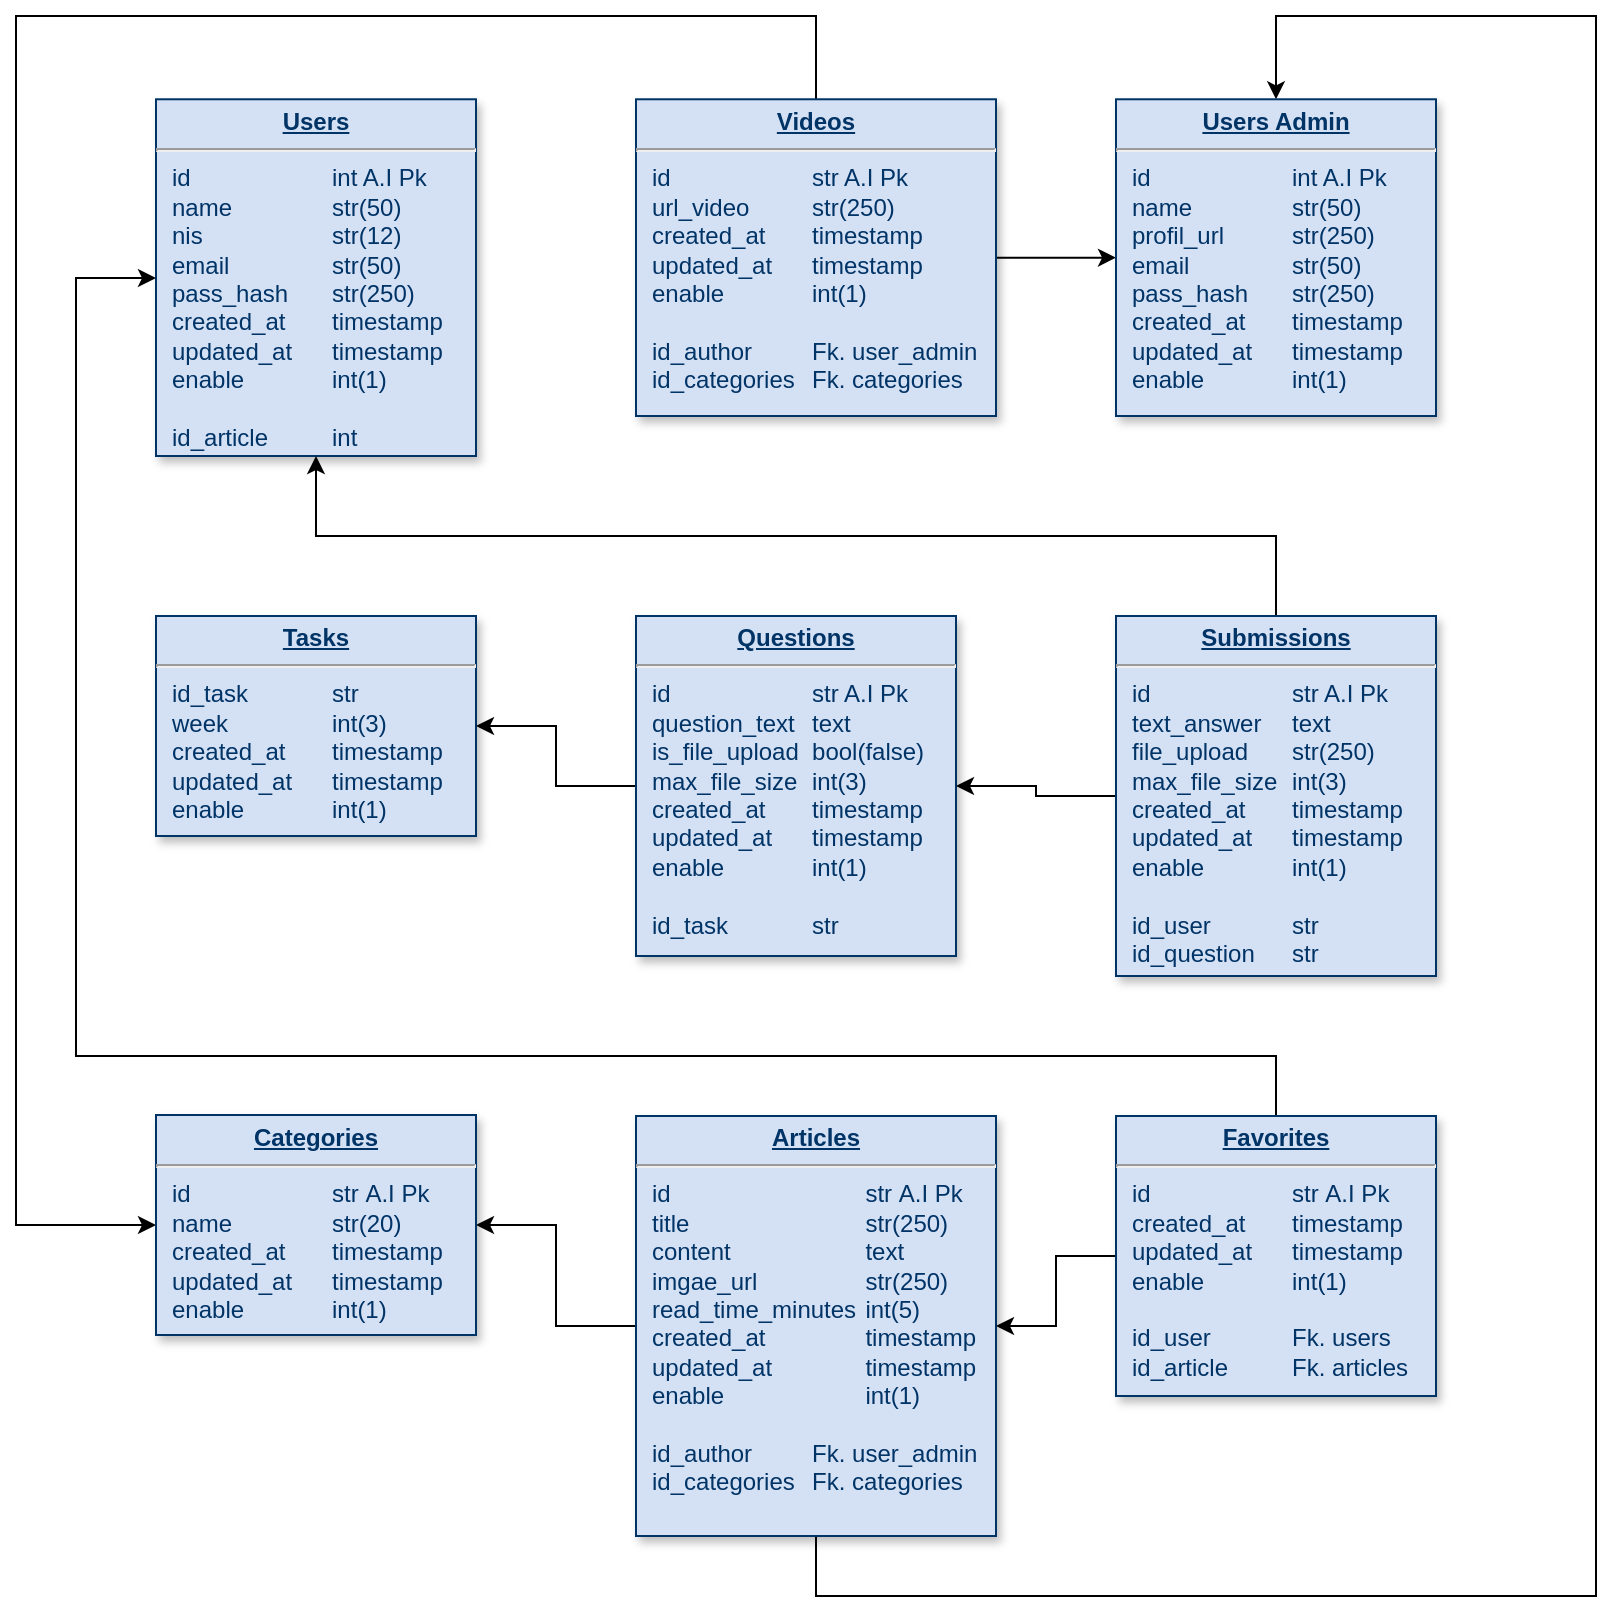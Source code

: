 <mxfile version="25.0.3">
  <diagram name="Page-1" id="efa7a0a1-bf9b-a30e-e6df-94a7791c09e9">
    <mxGraphModel dx="2252" dy="1950" grid="1" gridSize="10" guides="1" tooltips="1" connect="1" arrows="1" fold="1" page="1" pageScale="1" pageWidth="826" pageHeight="1169" background="none" math="0" shadow="0">
      <root>
        <mxCell id="0" />
        <mxCell id="1" parent="0" />
        <mxCell id="Mp_1kdGQOroQ1_aisuNr-124" style="edgeStyle=orthogonalEdgeStyle;rounded=0;orthogonalLoop=1;jettySize=auto;html=1;entryX=1;entryY=0.5;entryDx=0;entryDy=0;" edge="1" parent="1" source="21" target="Mp_1kdGQOroQ1_aisuNr-120">
          <mxGeometry relative="1" as="geometry" />
        </mxCell>
        <mxCell id="Mp_1kdGQOroQ1_aisuNr-127" style="edgeStyle=orthogonalEdgeStyle;rounded=0;orthogonalLoop=1;jettySize=auto;html=1;" edge="1" parent="1" source="21" target="Mp_1kdGQOroQ1_aisuNr-122">
          <mxGeometry relative="1" as="geometry">
            <Array as="points">
              <mxPoint x="370" y="770" />
              <mxPoint x="760" y="770" />
              <mxPoint x="760" y="-20" />
              <mxPoint x="600" y="-20" />
            </Array>
          </mxGeometry>
        </mxCell>
        <mxCell id="21" value="&lt;p style=&quot;margin: 0px; margin-top: 4px; text-align: center; text-decoration: underline;&quot;&gt;&lt;strong&gt;Articles&lt;/strong&gt;&lt;/p&gt;&lt;hr&gt;&lt;p style=&quot;margin: 0px; margin-left: 8px;&quot;&gt;id&lt;span style=&quot;white-space: pre;&quot;&gt;&#x9;&lt;/span&gt;&lt;span style=&quot;white-space: pre;&quot;&gt;&#x9;&lt;/span&gt;&lt;span style=&quot;white-space: pre;&quot;&gt;&#x9;&lt;span style=&quot;white-space: pre;&quot;&gt;&#x9;&lt;/span&gt;&lt;/span&gt;str&amp;nbsp;A.I Pk&lt;/p&gt;&lt;p style=&quot;margin: 0px; margin-left: 8px;&quot;&gt;title&lt;span style=&quot;white-space: pre;&quot;&gt;&#x9;&lt;/span&gt;&lt;span style=&quot;white-space: pre;&quot;&gt;&#x9;&lt;/span&gt;&lt;span style=&quot;white-space: pre;&quot;&gt;&#x9;&lt;span style=&quot;white-space: pre;&quot;&gt;&#x9;&lt;/span&gt;&lt;/span&gt;str(250)&lt;/p&gt;&lt;p style=&quot;margin: 0px; margin-left: 8px;&quot;&gt;content&lt;span style=&quot;white-space: pre;&quot;&gt;&#x9;&lt;/span&gt;&lt;span style=&quot;white-space: pre;&quot;&gt;&#x9;&lt;span style=&quot;white-space: pre;&quot;&gt;&#x9;&lt;/span&gt;&lt;/span&gt;text&lt;/p&gt;&lt;p style=&quot;margin: 0px; margin-left: 8px;&quot;&gt;imgae_url&lt;span style=&quot;white-space: pre;&quot;&gt;&#x9;&lt;span style=&quot;white-space: pre;&quot;&gt;&#x9;&lt;/span&gt;&lt;/span&gt;str(250)&lt;/p&gt;&lt;p style=&quot;margin: 0px; margin-left: 8px;&quot;&gt;read_time_minutes&lt;span style=&quot;white-space: pre;&quot;&gt;&#x9;&lt;/span&gt;int(5)&lt;/p&gt;&lt;p style=&quot;margin: 0px; margin-left: 8px;&quot;&gt;created_at&lt;span style=&quot;white-space: pre;&quot;&gt;&#x9;&lt;span style=&quot;white-space: pre;&quot;&gt;&#x9;&lt;/span&gt;&lt;/span&gt;timestamp&lt;/p&gt;&lt;p style=&quot;margin: 0px; margin-left: 8px;&quot;&gt;updated_at&lt;span style=&quot;white-space: pre;&quot;&gt;&#x9;&lt;span style=&quot;white-space: pre;&quot;&gt;&#x9;&lt;/span&gt;&lt;/span&gt;&lt;span style=&quot;background-color: initial;&quot;&gt;timestamp&lt;/span&gt;&lt;/p&gt;&lt;p style=&quot;margin: 0px; margin-left: 8px;&quot;&gt;enable&lt;span style=&quot;white-space: pre;&quot;&gt;&#x9;&lt;/span&gt;&lt;span style=&quot;white-space: pre;&quot;&gt;&#x9;&lt;span style=&quot;white-space: pre;&quot;&gt;&#x9;&lt;/span&gt;&lt;/span&gt;int(1)&lt;/p&gt;&lt;p style=&quot;margin: 0px; margin-left: 8px;&quot;&gt;&lt;br&gt;&lt;/p&gt;&lt;p style=&quot;margin: 0px; margin-left: 8px;&quot;&gt;id_author&lt;span style=&quot;white-space: pre;&quot;&gt;&#x9;&lt;/span&gt;&lt;span style=&quot;white-space: pre;&quot;&gt;&#x9;&lt;/span&gt;Fk. user_admin&lt;/p&gt;&lt;p style=&quot;margin: 0px; margin-left: 8px;&quot;&gt;id_categories&lt;span style=&quot;white-space: pre;&quot;&gt;&#x9;&lt;/span&gt;Fk. categories&lt;/p&gt;" style="verticalAlign=top;align=left;overflow=fill;fontSize=12;fontFamily=Helvetica;html=1;strokeColor=#003366;shadow=1;fillColor=#D4E1F5;fontColor=#003366" parent="1" vertex="1">
          <mxGeometry x="280" y="530" width="180" height="210" as="geometry" />
        </mxCell>
        <mxCell id="25" value="&lt;p style=&quot;margin: 0px; margin-top: 4px; text-align: center; text-decoration: underline;&quot;&gt;&lt;strong&gt;Users&lt;/strong&gt;&lt;/p&gt;&lt;hr&gt;&lt;p style=&quot;margin: 0px; margin-left: 8px;&quot;&gt;id&lt;span style=&quot;white-space: pre;&quot;&gt;&#x9;&lt;span style=&quot;white-space: pre;&quot;&gt;&#x9;&lt;span style=&quot;white-space: pre;&quot;&gt;&#x9;&lt;/span&gt;int A.I Pk&lt;/span&gt;&lt;/span&gt;&lt;/p&gt;&lt;p style=&quot;margin: 0px; margin-left: 8px;&quot;&gt;name&lt;span style=&quot;white-space: pre;&quot;&gt;&#x9;&lt;span style=&quot;white-space: pre;&quot;&gt;&#x9;&lt;/span&gt;&lt;/span&gt;str(50)&lt;/p&gt;&lt;p style=&quot;margin: 0px; margin-left: 8px;&quot;&gt;nis&lt;span style=&quot;white-space: pre;&quot;&gt;&#x9;&lt;/span&gt;&lt;span style=&quot;white-space: pre;&quot;&gt;&#x9;&lt;span style=&quot;white-space: pre;&quot;&gt;&#x9;&lt;/span&gt;str(12)&lt;/span&gt;&lt;/p&gt;&lt;p style=&quot;margin: 0px; margin-left: 8px;&quot;&gt;email&lt;span style=&quot;white-space: pre;&quot;&gt;&#x9;&lt;/span&gt;&lt;span style=&quot;white-space: pre;&quot;&gt;&#x9;&lt;/span&gt;str(50)&lt;/p&gt;&lt;p style=&quot;margin: 0px; margin-left: 8px;&quot;&gt;pass_hash&lt;span style=&quot;white-space: pre;&quot;&gt;&#x9;&lt;/span&gt;str(250)&lt;/p&gt;&lt;p style=&quot;margin: 0px; margin-left: 8px;&quot;&gt;&lt;span style=&quot;background-color: initial;&quot;&gt;created_at&lt;span style=&quot;white-space: pre;&quot;&gt;&#x9;&lt;/span&gt;timestamp&lt;/span&gt;&lt;/p&gt;&lt;p style=&quot;margin: 0px; margin-left: 8px;&quot;&gt;updated_at&lt;span style=&quot;white-space: pre;&quot;&gt;&#x9;&lt;/span&gt;timestamp&lt;/p&gt;&lt;p style=&quot;margin: 0px; margin-left: 8px;&quot;&gt;enable&lt;span style=&quot;white-space: pre;&quot;&gt;&#x9;&lt;/span&gt;&lt;span style=&quot;white-space: pre;&quot;&gt;&#x9;&lt;/span&gt;int(1)&lt;/p&gt;&lt;p style=&quot;margin: 0px; margin-left: 8px;&quot;&gt;&lt;br&gt;&lt;/p&gt;&lt;p style=&quot;margin: 0px; margin-left: 8px;&quot;&gt;id_article&lt;span style=&quot;white-space: pre;&quot;&gt;&#x9;&lt;/span&gt;&lt;span style=&quot;white-space: pre;&quot;&gt;&#x9;&lt;/span&gt;int&lt;/p&gt;" style="verticalAlign=top;align=left;overflow=fill;fontSize=12;fontFamily=Helvetica;html=1;strokeColor=#003366;shadow=1;fillColor=#D4E1F5;fontColor=#003366" parent="1" vertex="1">
          <mxGeometry x="40" y="21.64" width="160" height="178.36" as="geometry" />
        </mxCell>
        <mxCell id="Mp_1kdGQOroQ1_aisuNr-134" style="edgeStyle=orthogonalEdgeStyle;rounded=0;orthogonalLoop=1;jettySize=auto;html=1;" edge="1" parent="1" source="Mp_1kdGQOroQ1_aisuNr-116" target="Mp_1kdGQOroQ1_aisuNr-122">
          <mxGeometry relative="1" as="geometry" />
        </mxCell>
        <mxCell id="Mp_1kdGQOroQ1_aisuNr-136" style="edgeStyle=orthogonalEdgeStyle;rounded=0;orthogonalLoop=1;jettySize=auto;html=1;entryX=0;entryY=0.5;entryDx=0;entryDy=0;" edge="1" parent="1" source="Mp_1kdGQOroQ1_aisuNr-116" target="Mp_1kdGQOroQ1_aisuNr-120">
          <mxGeometry relative="1" as="geometry">
            <Array as="points">
              <mxPoint x="370" y="-20" />
              <mxPoint x="-30" y="-20" />
              <mxPoint x="-30" y="585" />
            </Array>
          </mxGeometry>
        </mxCell>
        <mxCell id="Mp_1kdGQOroQ1_aisuNr-116" value="&lt;p style=&quot;margin: 0px; margin-top: 4px; text-align: center; text-decoration: underline;&quot;&gt;&lt;strong&gt;Videos&lt;/strong&gt;&lt;/p&gt;&lt;hr&gt;&lt;p style=&quot;margin: 0px; margin-left: 8px;&quot;&gt;id&lt;span style=&quot;white-space: pre;&quot;&gt;&#x9;&lt;/span&gt;&lt;span style=&quot;white-space: pre;&quot;&gt;&#x9;&lt;/span&gt;&lt;span style=&quot;white-space: pre;&quot;&gt;&#x9;&lt;/span&gt;str A.I Pk&lt;/p&gt;&lt;p style=&quot;margin: 0px; margin-left: 8px;&quot;&gt;&lt;span style=&quot;background-color: initial;&quot;&gt;url_video&lt;/span&gt;&lt;span style=&quot;background-color: initial; white-space-collapse: preserve;&quot;&gt;&#x9;&lt;/span&gt;&lt;span style=&quot;background-color: initial; white-space-collapse: preserve;&quot;&gt;&#x9;&lt;/span&gt;&lt;span style=&quot;background-color: initial;&quot;&gt;str(250)&lt;/span&gt;&lt;/p&gt;&lt;p style=&quot;margin: 0px; margin-left: 8px;&quot;&gt;&lt;span style=&quot;background-color: initial;&quot;&gt;created_at&lt;/span&gt;&lt;span style=&quot;background-color: initial; white-space-collapse: preserve;&quot;&gt;&#x9;&lt;/span&gt;&lt;span style=&quot;background-color: initial;&quot;&gt;timestamp&lt;/span&gt;&lt;/p&gt;&lt;p style=&quot;margin: 0px; margin-left: 8px;&quot;&gt;updated_at&lt;span style=&quot;white-space: pre;&quot;&gt;&#x9;&lt;/span&gt;&lt;span style=&quot;background-color: initial;&quot;&gt;timestamp&lt;/span&gt;&lt;/p&gt;&lt;p style=&quot;margin: 0px; margin-left: 8px;&quot;&gt;enable&lt;span style=&quot;white-space: pre;&quot;&gt;&#x9;&lt;/span&gt;&lt;span style=&quot;white-space: pre;&quot;&gt;&#x9;&lt;/span&gt;int(1)&lt;/p&gt;&lt;p style=&quot;margin: 0px; margin-left: 8px;&quot;&gt;&lt;br&gt;&lt;/p&gt;&lt;p style=&quot;margin: 0px; margin-left: 8px;&quot;&gt;&lt;span style=&quot;background-color: initial;&quot;&gt;id_author&lt;/span&gt;&lt;span style=&quot;background-color: initial; white-space-collapse: preserve;&quot;&gt;&#x9;&lt;/span&gt;&lt;span style=&quot;background-color: initial; white-space-collapse: preserve;&quot;&gt;&#x9;&lt;/span&gt;&lt;span style=&quot;background-color: initial;&quot;&gt;Fk. user_admin&lt;/span&gt;&lt;/p&gt;&lt;p style=&quot;margin: 0px 0px 0px 8px;&quot;&gt;id_categories&lt;span style=&quot;white-space-collapse: preserve;&quot;&gt;&#x9;&lt;/span&gt;Fk. categories&lt;/p&gt;" style="verticalAlign=top;align=left;overflow=fill;fontSize=12;fontFamily=Helvetica;html=1;strokeColor=#003366;shadow=1;fillColor=#D4E1F5;fontColor=#003366" vertex="1" parent="1">
          <mxGeometry x="280" y="21.64" width="180" height="158.36" as="geometry" />
        </mxCell>
        <mxCell id="Mp_1kdGQOroQ1_aisuNr-117" value="&lt;p style=&quot;margin: 0px; margin-top: 4px; text-align: center; text-decoration: underline;&quot;&gt;&lt;strong&gt;Tasks&lt;/strong&gt;&lt;/p&gt;&lt;hr&gt;&lt;p style=&quot;margin: 0px; margin-left: 8px;&quot;&gt;id_task&lt;span style=&quot;white-space: pre;&quot;&gt;&#x9;&lt;/span&gt;&lt;span style=&quot;white-space: pre;&quot;&gt;&#x9;&lt;/span&gt;str&lt;/p&gt;&lt;p style=&quot;margin: 0px; margin-left: 8px;&quot;&gt;week&lt;span style=&quot;white-space: pre;&quot;&gt;&#x9;&lt;/span&gt;&lt;span style=&quot;white-space: pre;&quot;&gt;&#x9;&lt;/span&gt;int(3)&lt;/p&gt;&lt;p style=&quot;margin: 0px; margin-left: 8px;&quot;&gt;&lt;span style=&quot;background-color: initial;&quot;&gt;created_at&lt;/span&gt;&lt;span style=&quot;background-color: initial; white-space-collapse: preserve;&quot;&gt;&#x9;&lt;/span&gt;&lt;span style=&quot;background-color: initial;&quot;&gt;timestamp&lt;/span&gt;&lt;/p&gt;&lt;p style=&quot;margin: 0px; margin-left: 8px;&quot;&gt;updated_at&lt;span style=&quot;white-space: pre;&quot;&gt;&#x9;&lt;/span&gt;&lt;span style=&quot;background-color: initial;&quot;&gt;timestamp&lt;/span&gt;&lt;/p&gt;&lt;p style=&quot;margin: 0px; margin-left: 8px;&quot;&gt;enable&lt;span style=&quot;white-space: pre;&quot;&gt;&#x9;&lt;/span&gt;&lt;span style=&quot;white-space: pre;&quot;&gt;&#x9;&lt;/span&gt;int(1)&lt;/p&gt;" style="verticalAlign=top;align=left;overflow=fill;fontSize=12;fontFamily=Helvetica;html=1;strokeColor=#003366;shadow=1;fillColor=#D4E1F5;fontColor=#003366" vertex="1" parent="1">
          <mxGeometry x="40" y="280" width="160" height="110" as="geometry" />
        </mxCell>
        <mxCell id="Mp_1kdGQOroQ1_aisuNr-128" style="edgeStyle=orthogonalEdgeStyle;rounded=0;orthogonalLoop=1;jettySize=auto;html=1;" edge="1" parent="1" source="Mp_1kdGQOroQ1_aisuNr-118" target="Mp_1kdGQOroQ1_aisuNr-117">
          <mxGeometry relative="1" as="geometry" />
        </mxCell>
        <mxCell id="Mp_1kdGQOroQ1_aisuNr-118" value="&lt;p style=&quot;margin: 0px; margin-top: 4px; text-align: center; text-decoration: underline;&quot;&gt;&lt;b&gt;Questions&lt;/b&gt;&lt;/p&gt;&lt;hr&gt;&lt;p style=&quot;margin: 0px; margin-left: 8px;&quot;&gt;id&lt;span style=&quot;white-space: pre;&quot;&gt;&#x9;&lt;/span&gt;&lt;span style=&quot;white-space: pre;&quot;&gt;&#x9;&lt;/span&gt;&lt;span style=&quot;white-space: pre;&quot;&gt;&#x9;&lt;/span&gt;str A.I Pk&lt;/p&gt;&lt;p style=&quot;margin: 0px; margin-left: 8px;&quot;&gt;question_text&lt;span style=&quot;white-space: pre;&quot;&gt;&#x9;&lt;/span&gt;text&lt;/p&gt;&lt;p style=&quot;margin: 0px; margin-left: 8px;&quot;&gt;is_file_upload&lt;span style=&quot;white-space: pre;&quot;&gt;&#x9;&lt;/span&gt;bool(false)&lt;/p&gt;&lt;p style=&quot;margin: 0px; margin-left: 8px;&quot;&gt;max_file_size&lt;span style=&quot;white-space: pre;&quot;&gt;&#x9;&lt;/span&gt;int(3)&lt;/p&gt;&lt;p style=&quot;margin: 0px; margin-left: 8px;&quot;&gt;&lt;span style=&quot;background-color: initial;&quot;&gt;created_at&lt;/span&gt;&lt;span style=&quot;background-color: initial; white-space-collapse: preserve;&quot;&gt;&#x9;&lt;/span&gt;&lt;span style=&quot;background-color: initial;&quot;&gt;timestamp&lt;/span&gt;&lt;/p&gt;&lt;p style=&quot;margin: 0px; margin-left: 8px;&quot;&gt;updated_at&lt;span style=&quot;white-space: pre;&quot;&gt;&#x9;&lt;/span&gt;&lt;span style=&quot;background-color: initial;&quot;&gt;timestamp&lt;/span&gt;&lt;/p&gt;&lt;p style=&quot;margin: 0px; margin-left: 8px;&quot;&gt;enable&lt;span style=&quot;white-space: pre;&quot;&gt;&#x9;&lt;/span&gt;&lt;span style=&quot;white-space: pre;&quot;&gt;&#x9;&lt;/span&gt;int(1)&lt;/p&gt;&lt;p style=&quot;margin: 0px; margin-left: 8px;&quot;&gt;&lt;br&gt;&lt;/p&gt;&lt;p style=&quot;margin: 0px; margin-left: 8px;&quot;&gt;id_task&lt;span style=&quot;white-space: pre;&quot;&gt;&#x9;&lt;/span&gt;&lt;span style=&quot;white-space: pre;&quot;&gt;&#x9;&lt;/span&gt;str&lt;/p&gt;" style="verticalAlign=top;align=left;overflow=fill;fontSize=12;fontFamily=Helvetica;html=1;strokeColor=#003366;shadow=1;fillColor=#D4E1F5;fontColor=#003366" vertex="1" parent="1">
          <mxGeometry x="280" y="280" width="160" height="170" as="geometry" />
        </mxCell>
        <mxCell id="Mp_1kdGQOroQ1_aisuNr-129" style="edgeStyle=orthogonalEdgeStyle;rounded=0;orthogonalLoop=1;jettySize=auto;html=1;" edge="1" parent="1" source="Mp_1kdGQOroQ1_aisuNr-119" target="Mp_1kdGQOroQ1_aisuNr-118">
          <mxGeometry relative="1" as="geometry" />
        </mxCell>
        <mxCell id="Mp_1kdGQOroQ1_aisuNr-131" style="edgeStyle=orthogonalEdgeStyle;rounded=0;orthogonalLoop=1;jettySize=auto;html=1;" edge="1" parent="1" source="Mp_1kdGQOroQ1_aisuNr-119" target="25">
          <mxGeometry relative="1" as="geometry">
            <Array as="points">
              <mxPoint x="600" y="240" />
              <mxPoint x="120" y="240" />
            </Array>
          </mxGeometry>
        </mxCell>
        <mxCell id="Mp_1kdGQOroQ1_aisuNr-119" value="&lt;p style=&quot;margin: 0px; margin-top: 4px; text-align: center; text-decoration: underline;&quot;&gt;&lt;b&gt;Submissions&lt;/b&gt;&lt;/p&gt;&lt;hr&gt;&lt;p style=&quot;margin: 0px; margin-left: 8px;&quot;&gt;id&lt;span style=&quot;white-space: pre;&quot;&gt;&#x9;&lt;/span&gt;&lt;span style=&quot;white-space: pre;&quot;&gt;&#x9;&lt;/span&gt;&lt;span style=&quot;white-space: pre;&quot;&gt;&#x9;&lt;/span&gt;str A.I Pk&lt;/p&gt;&lt;p style=&quot;margin: 0px; margin-left: 8px;&quot;&gt;text_answer&lt;span style=&quot;white-space: pre;&quot;&gt;&#x9;&lt;/span&gt;text&lt;/p&gt;&lt;p style=&quot;margin: 0px; margin-left: 8px;&quot;&gt;file_upload&lt;span style=&quot;white-space: pre;&quot;&gt;&#x9;&lt;/span&gt;str(250)&lt;/p&gt;&lt;p style=&quot;margin: 0px; margin-left: 8px;&quot;&gt;max_file_size&lt;span style=&quot;white-space: pre;&quot;&gt;&#x9;&lt;/span&gt;int(3)&lt;/p&gt;&lt;p style=&quot;margin: 0px; margin-left: 8px;&quot;&gt;&lt;span style=&quot;background-color: initial;&quot;&gt;created_at&lt;/span&gt;&lt;span style=&quot;background-color: initial; white-space-collapse: preserve;&quot;&gt;&#x9;&lt;/span&gt;&lt;span style=&quot;background-color: initial;&quot;&gt;timestamp&lt;/span&gt;&lt;/p&gt;&lt;p style=&quot;margin: 0px; margin-left: 8px;&quot;&gt;updated_at&lt;span style=&quot;white-space: pre;&quot;&gt;&#x9;&lt;/span&gt;&lt;span style=&quot;background-color: initial;&quot;&gt;timestamp&lt;/span&gt;&lt;/p&gt;&lt;p style=&quot;margin: 0px; margin-left: 8px;&quot;&gt;enable&lt;span style=&quot;white-space: pre;&quot;&gt;&#x9;&lt;/span&gt;&lt;span style=&quot;white-space: pre;&quot;&gt;&#x9;&lt;/span&gt;int(1)&lt;/p&gt;&lt;p style=&quot;margin: 0px; margin-left: 8px;&quot;&gt;&lt;br&gt;&lt;/p&gt;&lt;p style=&quot;margin: 0px; margin-left: 8px;&quot;&gt;id_user&lt;span style=&quot;white-space: pre;&quot;&gt;&#x9;&lt;/span&gt;&lt;span style=&quot;white-space: pre;&quot;&gt;&#x9;&lt;/span&gt;str&lt;/p&gt;&lt;p style=&quot;margin: 0px; margin-left: 8px;&quot;&gt;id_question&lt;span style=&quot;white-space: pre;&quot;&gt;&#x9;&lt;/span&gt;str&lt;/p&gt;" style="verticalAlign=top;align=left;overflow=fill;fontSize=12;fontFamily=Helvetica;html=1;strokeColor=#003366;shadow=1;fillColor=#D4E1F5;fontColor=#003366" vertex="1" parent="1">
          <mxGeometry x="520" y="280" width="160" height="180" as="geometry" />
        </mxCell>
        <mxCell id="Mp_1kdGQOroQ1_aisuNr-120" value="&lt;p style=&quot;margin: 0px; margin-top: 4px; text-align: center; text-decoration: underline;&quot;&gt;&lt;strong&gt;Categories&lt;/strong&gt;&lt;/p&gt;&lt;hr&gt;&lt;p style=&quot;margin: 0px; margin-left: 8px;&quot;&gt;id&lt;span style=&quot;white-space: pre;&quot;&gt;&#x9;&lt;/span&gt;&lt;span style=&quot;white-space: pre;&quot;&gt;&#x9;&lt;/span&gt;&lt;span style=&quot;white-space: pre;&quot;&gt;&#x9;&lt;/span&gt;str&amp;nbsp;&lt;span style=&quot;background-color: initial;&quot;&gt;A.I Pk&lt;/span&gt;&lt;/p&gt;&lt;p style=&quot;margin: 0px; margin-left: 8px;&quot;&gt;name&lt;span style=&quot;white-space: pre;&quot;&gt;&#x9;&lt;/span&gt;&lt;span style=&quot;white-space: pre;&quot;&gt;&#x9;&lt;/span&gt;str(20)&lt;/p&gt;&lt;p style=&quot;margin: 0px; margin-left: 8px;&quot;&gt;&lt;span style=&quot;background-color: initial;&quot;&gt;created_at&lt;/span&gt;&lt;span style=&quot;background-color: initial; white-space-collapse: preserve;&quot;&gt;&#x9;&lt;/span&gt;&lt;span style=&quot;background-color: initial;&quot;&gt;timestamp&lt;/span&gt;&lt;/p&gt;&lt;p style=&quot;margin: 0px; margin-left: 8px;&quot;&gt;updated_at&lt;span style=&quot;white-space: pre;&quot;&gt;&#x9;&lt;/span&gt;&lt;span style=&quot;background-color: initial;&quot;&gt;timestamp&lt;/span&gt;&lt;/p&gt;&lt;p style=&quot;margin: 0px; margin-left: 8px;&quot;&gt;enable&lt;span style=&quot;white-space: pre;&quot;&gt;&#x9;&lt;/span&gt;&lt;span style=&quot;white-space: pre;&quot;&gt;&#x9;&lt;/span&gt;int(1)&lt;/p&gt;" style="verticalAlign=top;align=left;overflow=fill;fontSize=12;fontFamily=Helvetica;html=1;strokeColor=#003366;shadow=1;fillColor=#D4E1F5;fontColor=#003366" vertex="1" parent="1">
          <mxGeometry x="40" y="529.5" width="160" height="110" as="geometry" />
        </mxCell>
        <mxCell id="Mp_1kdGQOroQ1_aisuNr-122" value="&lt;p style=&quot;margin: 0px; margin-top: 4px; text-align: center; text-decoration: underline;&quot;&gt;&lt;strong&gt;Users Admin&lt;/strong&gt;&lt;/p&gt;&lt;hr&gt;&lt;p style=&quot;margin: 0px; margin-left: 8px;&quot;&gt;id&lt;span style=&quot;white-space: pre;&quot;&gt;&#x9;&lt;span style=&quot;white-space: pre;&quot;&gt;&#x9;&lt;span style=&quot;white-space: pre;&quot;&gt;&#x9;&lt;/span&gt;int A.I Pk&lt;/span&gt;&lt;/span&gt;&lt;/p&gt;&lt;p style=&quot;margin: 0px; margin-left: 8px;&quot;&gt;name&lt;span style=&quot;white-space: pre;&quot;&gt;&#x9;&lt;span style=&quot;white-space: pre;&quot;&gt;&#x9;&lt;/span&gt;&lt;/span&gt;str(50)&lt;/p&gt;&lt;p style=&quot;margin: 0px; margin-left: 8px;&quot;&gt;profil_url&lt;span style=&quot;white-space: pre;&quot;&gt;&#x9;&lt;span style=&quot;white-space: pre;&quot;&gt;&#x9;&lt;/span&gt;str(&lt;/span&gt;250&lt;span style=&quot;white-space: pre;&quot;&gt;)&lt;/span&gt;&lt;/p&gt;&lt;p style=&quot;margin: 0px; margin-left: 8px;&quot;&gt;email&lt;span style=&quot;white-space: pre;&quot;&gt;&#x9;&lt;/span&gt;&lt;span style=&quot;white-space: pre;&quot;&gt;&#x9;&lt;/span&gt;str(50)&lt;/p&gt;&lt;p style=&quot;margin: 0px; margin-left: 8px;&quot;&gt;pass_hash&lt;span style=&quot;white-space: pre;&quot;&gt;&#x9;&lt;/span&gt;str(250)&lt;/p&gt;&lt;p style=&quot;margin: 0px; margin-left: 8px;&quot;&gt;&lt;span style=&quot;background-color: initial;&quot;&gt;created_at&lt;span style=&quot;white-space: pre;&quot;&gt;&#x9;&lt;/span&gt;timestamp&lt;/span&gt;&lt;/p&gt;&lt;p style=&quot;margin: 0px; margin-left: 8px;&quot;&gt;updated_at&lt;span style=&quot;white-space: pre;&quot;&gt;&#x9;&lt;/span&gt;timestamp&lt;/p&gt;&lt;p style=&quot;margin: 0px; margin-left: 8px;&quot;&gt;enable&lt;span style=&quot;white-space: pre;&quot;&gt;&#x9;&lt;/span&gt;&lt;span style=&quot;white-space: pre;&quot;&gt;&#x9;&lt;/span&gt;int(1)&lt;/p&gt;" style="verticalAlign=top;align=left;overflow=fill;fontSize=12;fontFamily=Helvetica;html=1;strokeColor=#003366;shadow=1;fillColor=#D4E1F5;fontColor=#003366" vertex="1" parent="1">
          <mxGeometry x="520" y="21.64" width="160" height="158.36" as="geometry" />
        </mxCell>
        <mxCell id="Mp_1kdGQOroQ1_aisuNr-132" style="edgeStyle=orthogonalEdgeStyle;rounded=0;orthogonalLoop=1;jettySize=auto;html=1;" edge="1" parent="1" source="Mp_1kdGQOroQ1_aisuNr-123" target="21">
          <mxGeometry relative="1" as="geometry" />
        </mxCell>
        <mxCell id="Mp_1kdGQOroQ1_aisuNr-133" style="edgeStyle=orthogonalEdgeStyle;rounded=0;orthogonalLoop=1;jettySize=auto;html=1;" edge="1" parent="1" source="Mp_1kdGQOroQ1_aisuNr-123" target="25">
          <mxGeometry relative="1" as="geometry">
            <Array as="points">
              <mxPoint x="600" y="500" />
              <mxPoint y="500" />
              <mxPoint y="111" />
            </Array>
          </mxGeometry>
        </mxCell>
        <mxCell id="Mp_1kdGQOroQ1_aisuNr-123" value="&lt;p style=&quot;margin: 0px; margin-top: 4px; text-align: center; text-decoration: underline;&quot;&gt;&lt;strong&gt;Favorites&lt;/strong&gt;&lt;/p&gt;&lt;hr&gt;&lt;p style=&quot;margin: 0px; margin-left: 8px;&quot;&gt;id&lt;span style=&quot;white-space: pre;&quot;&gt;&#x9;&lt;/span&gt;&lt;span style=&quot;white-space: pre;&quot;&gt;&#x9;&lt;/span&gt;&lt;span style=&quot;white-space: pre;&quot;&gt;&#x9;&lt;/span&gt;str&amp;nbsp;A.I Pk&lt;/p&gt;&lt;p style=&quot;margin: 0px; margin-left: 8px;&quot;&gt;&lt;span style=&quot;background-color: initial;&quot;&gt;created_at&lt;/span&gt;&lt;span style=&quot;background-color: initial; white-space-collapse: preserve;&quot;&gt;&#x9;&lt;/span&gt;&lt;span style=&quot;background-color: initial;&quot;&gt;timestamp&lt;/span&gt;&lt;/p&gt;&lt;p style=&quot;margin: 0px; margin-left: 8px;&quot;&gt;updated_at&lt;span style=&quot;white-space: pre;&quot;&gt;&#x9;&lt;/span&gt;&lt;span style=&quot;background-color: initial;&quot;&gt;timestamp&lt;/span&gt;&lt;/p&gt;&lt;p style=&quot;margin: 0px; margin-left: 8px;&quot;&gt;enable&lt;span style=&quot;white-space: pre;&quot;&gt;&#x9;&lt;/span&gt;&lt;span style=&quot;white-space: pre;&quot;&gt;&#x9;&lt;/span&gt;int(1)&lt;/p&gt;&lt;p style=&quot;margin: 0px; margin-left: 8px;&quot;&gt;&lt;br&gt;&lt;/p&gt;&lt;p style=&quot;margin: 0px; margin-left: 8px;&quot;&gt;id_user&lt;span style=&quot;white-space: pre;&quot;&gt;&#x9;&lt;/span&gt;&lt;span style=&quot;white-space: pre;&quot;&gt;&#x9;&lt;/span&gt;Fk. users&lt;/p&gt;&lt;p style=&quot;margin: 0px; margin-left: 8px;&quot;&gt;id_article&lt;span style=&quot;white-space: pre;&quot;&gt;&#x9;&lt;span style=&quot;white-space: pre;&quot;&gt;&#x9;&lt;/span&gt;&lt;/span&gt;Fk. articles&lt;/p&gt;" style="verticalAlign=top;align=left;overflow=fill;fontSize=12;fontFamily=Helvetica;html=1;strokeColor=#003366;shadow=1;fillColor=#D4E1F5;fontColor=#003366" vertex="1" parent="1">
          <mxGeometry x="520" y="530" width="160" height="140" as="geometry" />
        </mxCell>
      </root>
    </mxGraphModel>
  </diagram>
</mxfile>
